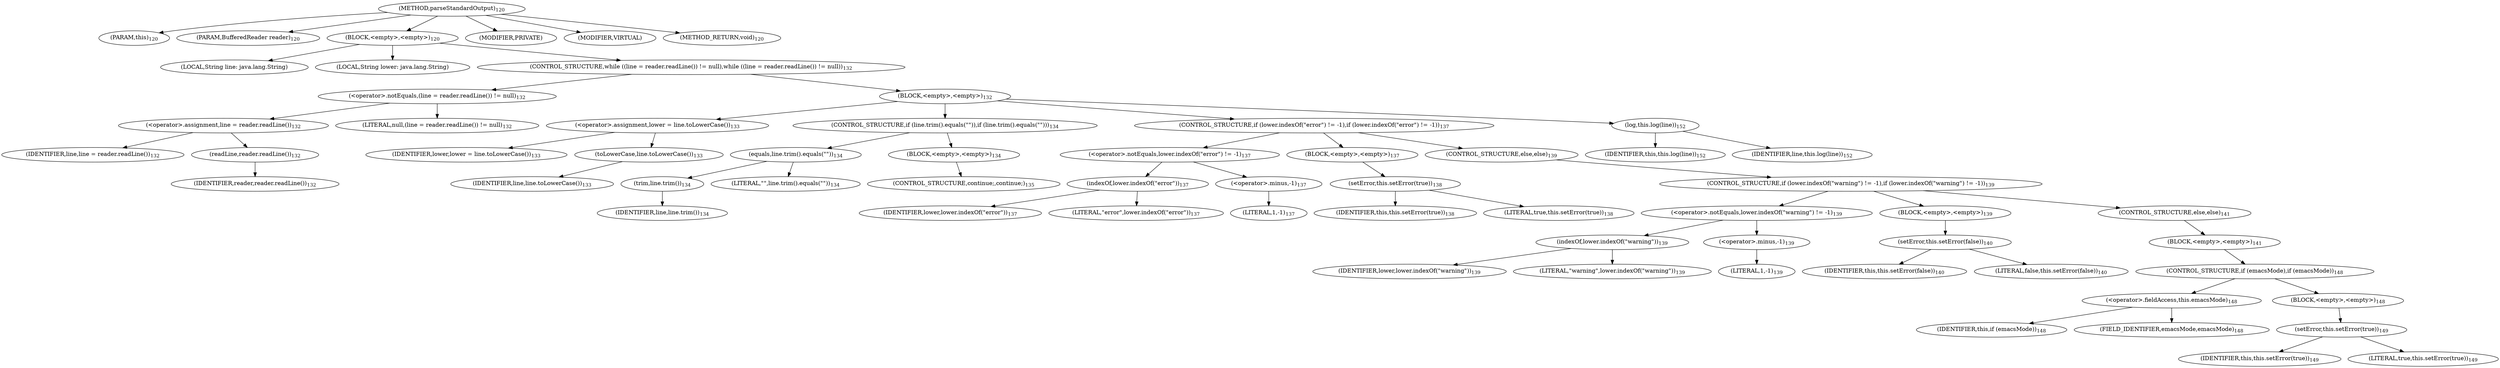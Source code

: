 digraph "parseStandardOutput" {  
"175" [label = <(METHOD,parseStandardOutput)<SUB>120</SUB>> ]
"13" [label = <(PARAM,this)<SUB>120</SUB>> ]
"176" [label = <(PARAM,BufferedReader reader)<SUB>120</SUB>> ]
"177" [label = <(BLOCK,&lt;empty&gt;,&lt;empty&gt;)<SUB>120</SUB>> ]
"178" [label = <(LOCAL,String line: java.lang.String)> ]
"179" [label = <(LOCAL,String lower: java.lang.String)> ]
"180" [label = <(CONTROL_STRUCTURE,while ((line = reader.readLine()) != null),while ((line = reader.readLine()) != null))<SUB>132</SUB>> ]
"181" [label = <(&lt;operator&gt;.notEquals,(line = reader.readLine()) != null)<SUB>132</SUB>> ]
"182" [label = <(&lt;operator&gt;.assignment,line = reader.readLine())<SUB>132</SUB>> ]
"183" [label = <(IDENTIFIER,line,line = reader.readLine())<SUB>132</SUB>> ]
"184" [label = <(readLine,reader.readLine())<SUB>132</SUB>> ]
"185" [label = <(IDENTIFIER,reader,reader.readLine())<SUB>132</SUB>> ]
"186" [label = <(LITERAL,null,(line = reader.readLine()) != null)<SUB>132</SUB>> ]
"187" [label = <(BLOCK,&lt;empty&gt;,&lt;empty&gt;)<SUB>132</SUB>> ]
"188" [label = <(&lt;operator&gt;.assignment,lower = line.toLowerCase())<SUB>133</SUB>> ]
"189" [label = <(IDENTIFIER,lower,lower = line.toLowerCase())<SUB>133</SUB>> ]
"190" [label = <(toLowerCase,line.toLowerCase())<SUB>133</SUB>> ]
"191" [label = <(IDENTIFIER,line,line.toLowerCase())<SUB>133</SUB>> ]
"192" [label = <(CONTROL_STRUCTURE,if (line.trim().equals(&quot;&quot;)),if (line.trim().equals(&quot;&quot;)))<SUB>134</SUB>> ]
"193" [label = <(equals,line.trim().equals(&quot;&quot;))<SUB>134</SUB>> ]
"194" [label = <(trim,line.trim())<SUB>134</SUB>> ]
"195" [label = <(IDENTIFIER,line,line.trim())<SUB>134</SUB>> ]
"196" [label = <(LITERAL,&quot;&quot;,line.trim().equals(&quot;&quot;))<SUB>134</SUB>> ]
"197" [label = <(BLOCK,&lt;empty&gt;,&lt;empty&gt;)<SUB>134</SUB>> ]
"198" [label = <(CONTROL_STRUCTURE,continue;,continue;)<SUB>135</SUB>> ]
"199" [label = <(CONTROL_STRUCTURE,if (lower.indexOf(&quot;error&quot;) != -1),if (lower.indexOf(&quot;error&quot;) != -1))<SUB>137</SUB>> ]
"200" [label = <(&lt;operator&gt;.notEquals,lower.indexOf(&quot;error&quot;) != -1)<SUB>137</SUB>> ]
"201" [label = <(indexOf,lower.indexOf(&quot;error&quot;))<SUB>137</SUB>> ]
"202" [label = <(IDENTIFIER,lower,lower.indexOf(&quot;error&quot;))<SUB>137</SUB>> ]
"203" [label = <(LITERAL,&quot;error&quot;,lower.indexOf(&quot;error&quot;))<SUB>137</SUB>> ]
"204" [label = <(&lt;operator&gt;.minus,-1)<SUB>137</SUB>> ]
"205" [label = <(LITERAL,1,-1)<SUB>137</SUB>> ]
"206" [label = <(BLOCK,&lt;empty&gt;,&lt;empty&gt;)<SUB>137</SUB>> ]
"207" [label = <(setError,this.setError(true))<SUB>138</SUB>> ]
"12" [label = <(IDENTIFIER,this,this.setError(true))<SUB>138</SUB>> ]
"208" [label = <(LITERAL,true,this.setError(true))<SUB>138</SUB>> ]
"209" [label = <(CONTROL_STRUCTURE,else,else)<SUB>139</SUB>> ]
"210" [label = <(CONTROL_STRUCTURE,if (lower.indexOf(&quot;warning&quot;) != -1),if (lower.indexOf(&quot;warning&quot;) != -1))<SUB>139</SUB>> ]
"211" [label = <(&lt;operator&gt;.notEquals,lower.indexOf(&quot;warning&quot;) != -1)<SUB>139</SUB>> ]
"212" [label = <(indexOf,lower.indexOf(&quot;warning&quot;))<SUB>139</SUB>> ]
"213" [label = <(IDENTIFIER,lower,lower.indexOf(&quot;warning&quot;))<SUB>139</SUB>> ]
"214" [label = <(LITERAL,&quot;warning&quot;,lower.indexOf(&quot;warning&quot;))<SUB>139</SUB>> ]
"215" [label = <(&lt;operator&gt;.minus,-1)<SUB>139</SUB>> ]
"216" [label = <(LITERAL,1,-1)<SUB>139</SUB>> ]
"217" [label = <(BLOCK,&lt;empty&gt;,&lt;empty&gt;)<SUB>139</SUB>> ]
"218" [label = <(setError,this.setError(false))<SUB>140</SUB>> ]
"14" [label = <(IDENTIFIER,this,this.setError(false))<SUB>140</SUB>> ]
"219" [label = <(LITERAL,false,this.setError(false))<SUB>140</SUB>> ]
"220" [label = <(CONTROL_STRUCTURE,else,else)<SUB>141</SUB>> ]
"221" [label = <(BLOCK,&lt;empty&gt;,&lt;empty&gt;)<SUB>141</SUB>> ]
"222" [label = <(CONTROL_STRUCTURE,if (emacsMode),if (emacsMode))<SUB>148</SUB>> ]
"223" [label = <(&lt;operator&gt;.fieldAccess,this.emacsMode)<SUB>148</SUB>> ]
"224" [label = <(IDENTIFIER,this,if (emacsMode))<SUB>148</SUB>> ]
"225" [label = <(FIELD_IDENTIFIER,emacsMode,emacsMode)<SUB>148</SUB>> ]
"226" [label = <(BLOCK,&lt;empty&gt;,&lt;empty&gt;)<SUB>148</SUB>> ]
"227" [label = <(setError,this.setError(true))<SUB>149</SUB>> ]
"15" [label = <(IDENTIFIER,this,this.setError(true))<SUB>149</SUB>> ]
"228" [label = <(LITERAL,true,this.setError(true))<SUB>149</SUB>> ]
"229" [label = <(log,this.log(line))<SUB>152</SUB>> ]
"16" [label = <(IDENTIFIER,this,this.log(line))<SUB>152</SUB>> ]
"230" [label = <(IDENTIFIER,line,this.log(line))<SUB>152</SUB>> ]
"231" [label = <(MODIFIER,PRIVATE)> ]
"232" [label = <(MODIFIER,VIRTUAL)> ]
"233" [label = <(METHOD_RETURN,void)<SUB>120</SUB>> ]
  "175" -> "13" 
  "175" -> "176" 
  "175" -> "177" 
  "175" -> "231" 
  "175" -> "232" 
  "175" -> "233" 
  "177" -> "178" 
  "177" -> "179" 
  "177" -> "180" 
  "180" -> "181" 
  "180" -> "187" 
  "181" -> "182" 
  "181" -> "186" 
  "182" -> "183" 
  "182" -> "184" 
  "184" -> "185" 
  "187" -> "188" 
  "187" -> "192" 
  "187" -> "199" 
  "187" -> "229" 
  "188" -> "189" 
  "188" -> "190" 
  "190" -> "191" 
  "192" -> "193" 
  "192" -> "197" 
  "193" -> "194" 
  "193" -> "196" 
  "194" -> "195" 
  "197" -> "198" 
  "199" -> "200" 
  "199" -> "206" 
  "199" -> "209" 
  "200" -> "201" 
  "200" -> "204" 
  "201" -> "202" 
  "201" -> "203" 
  "204" -> "205" 
  "206" -> "207" 
  "207" -> "12" 
  "207" -> "208" 
  "209" -> "210" 
  "210" -> "211" 
  "210" -> "217" 
  "210" -> "220" 
  "211" -> "212" 
  "211" -> "215" 
  "212" -> "213" 
  "212" -> "214" 
  "215" -> "216" 
  "217" -> "218" 
  "218" -> "14" 
  "218" -> "219" 
  "220" -> "221" 
  "221" -> "222" 
  "222" -> "223" 
  "222" -> "226" 
  "223" -> "224" 
  "223" -> "225" 
  "226" -> "227" 
  "227" -> "15" 
  "227" -> "228" 
  "229" -> "16" 
  "229" -> "230" 
}
